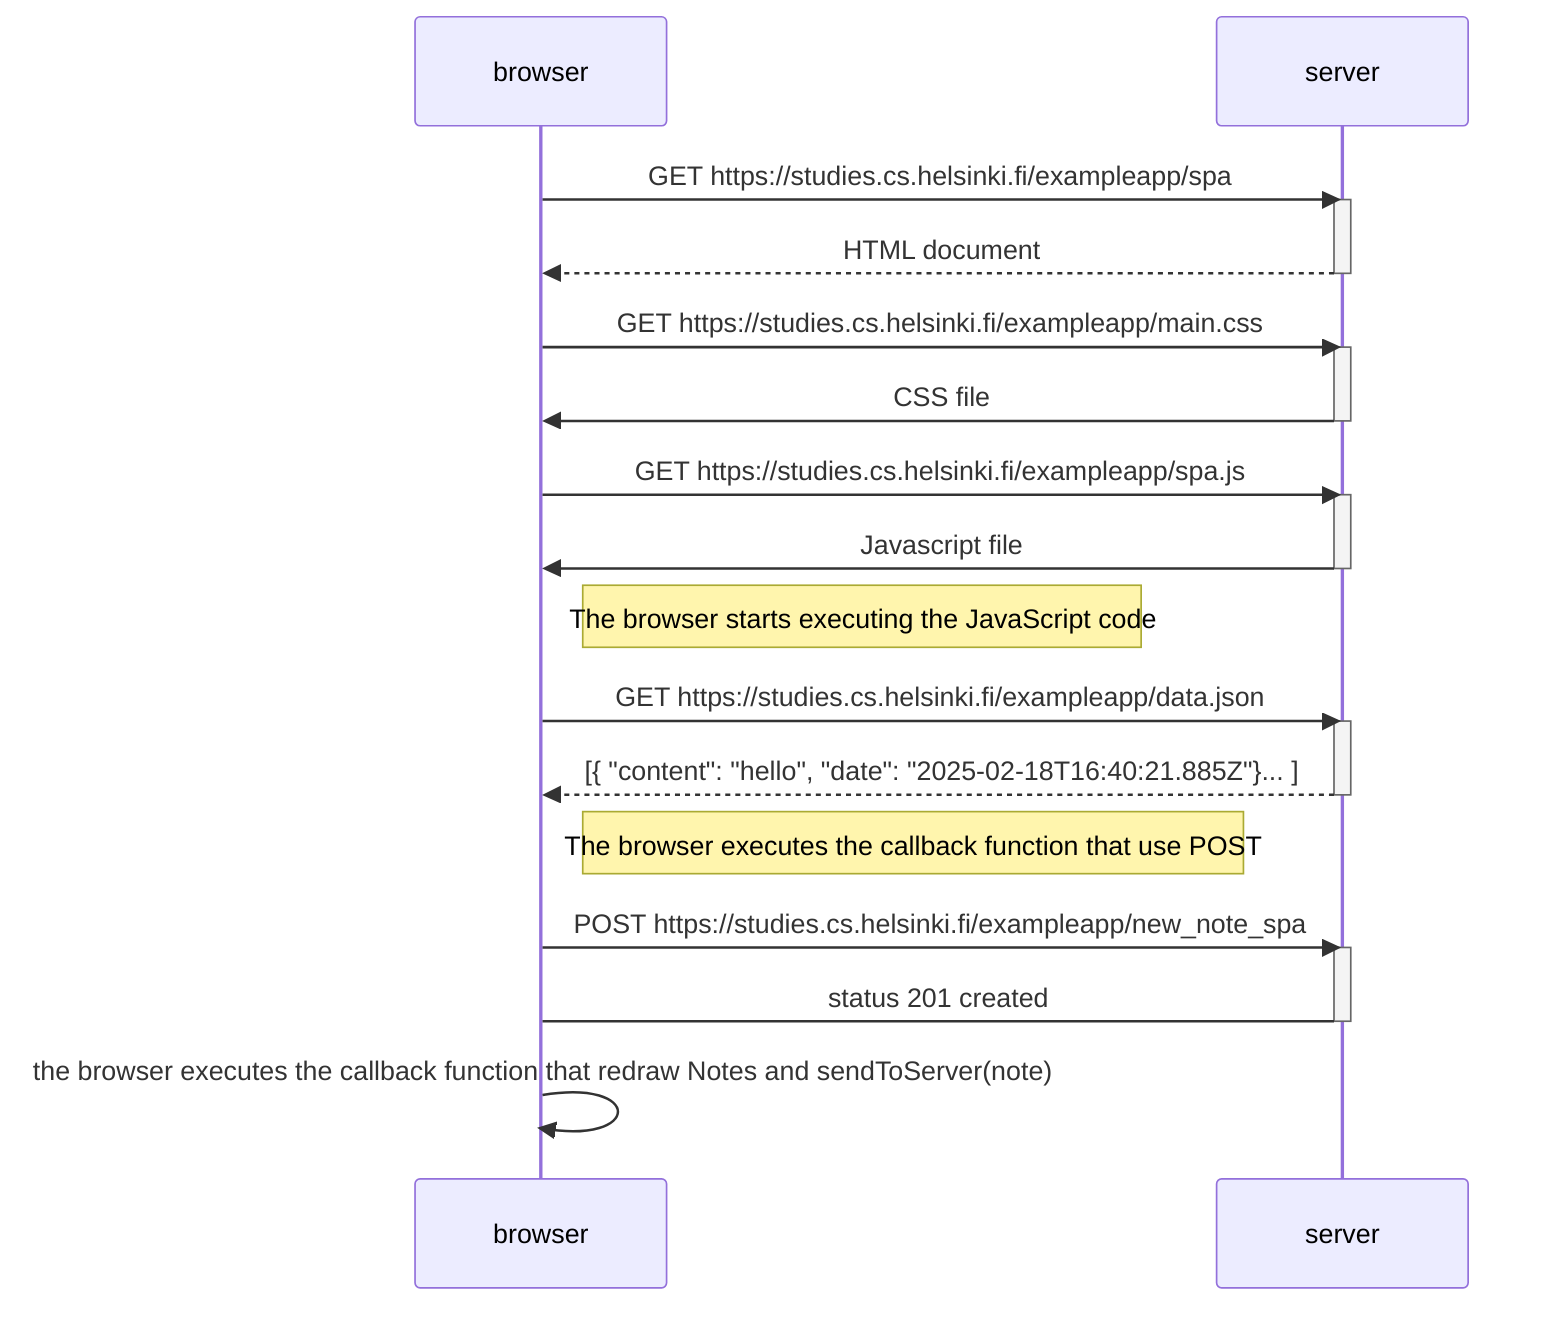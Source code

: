 sequenceDiagram
    participant browser
    participant server

    browser->>server: GET https://studies.cs.helsinki.fi/exampleapp/spa
    activate server
    server-->>browser: HTML document
    deactivate server

	browser->>server: GET https://studies.cs.helsinki.fi/exampleapp/main.css
	activate server
	server->>browser: CSS file
	deactivate server

	browser->>server: GET https://studies.cs.helsinki.fi/exampleapp/spa.js
	activate server
	server->>browser: Javascript file
	deactivate server

	Note right of browser: The browser starts executing the JavaScript code

	 browser->>server: GET https://studies.cs.helsinki.fi/exampleapp/data.json
    activate server
    server-->>browser: [{ "content": "hello", "date": "2025-02-18T16:40:21.885Z"}... ]
    deactivate server

    Note right of browser: The browser executes the callback function that use POST
	browser->>server: POST https://studies.cs.helsinki.fi/exampleapp/new_note_spa
	activate server
	server->browser : status 201 created
	deactivate server

	browser->>browser: the browser executes the callback function that redraw Notes and sendToServer(note)